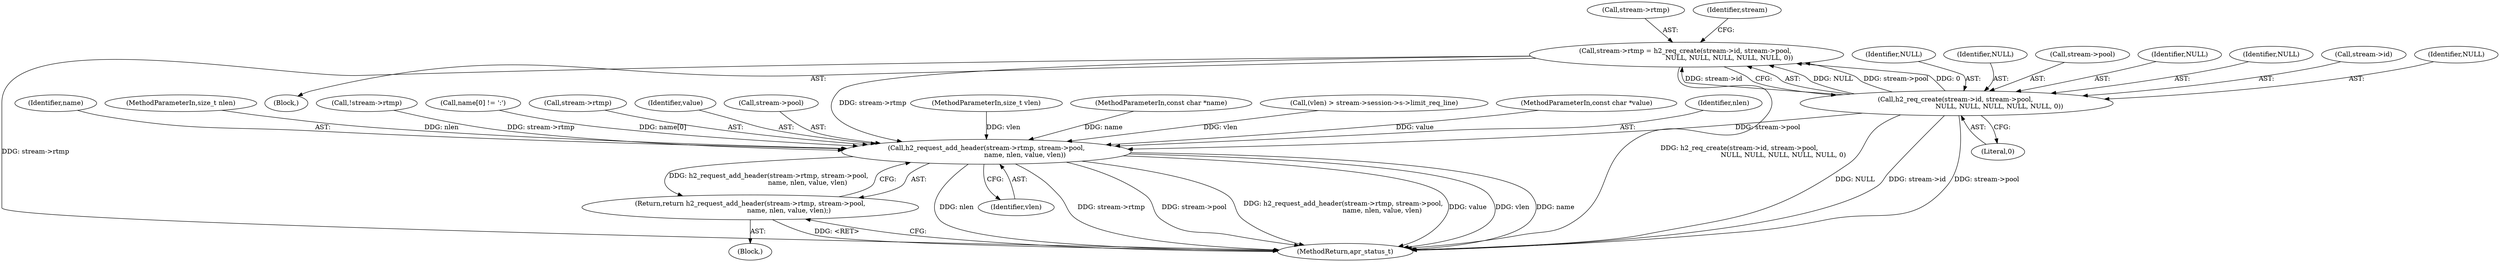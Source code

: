 digraph "0_httpd_29c63b786ae028d82405421585e91283c8fa0da3_0@API" {
"1000263" [label="(Call,stream->rtmp = h2_req_create(stream->id, stream->pool, \n                                         NULL, NULL, NULL, NULL, NULL, 0))"];
"1000267" [label="(Call,h2_req_create(stream->id, stream->pool, \n                                         NULL, NULL, NULL, NULL, NULL, 0))"];
"1000290" [label="(Call,h2_request_add_header(stream->rtmp, stream->pool,\n                                     name, nlen, value, vlen))"];
"1000289" [label="(Return,return h2_request_add_header(stream->rtmp, stream->pool,\n                                     name, nlen, value, vlen);)"];
"1000108" [label="(MethodParameterIn,size_t vlen)"];
"1000105" [label="(MethodParameterIn,const char *name)"];
"1000301" [label="(MethodReturn,apr_status_t)"];
"1000279" [label="(Literal,0)"];
"1000126" [label="(Call,(vlen) > stream->session->s->limit_req_line)"];
"1000290" [label="(Call,h2_request_add_header(stream->rtmp, stream->pool,\n                                     name, nlen, value, vlen))"];
"1000264" [label="(Call,stream->rtmp)"];
"1000107" [label="(MethodParameterIn,const char *value)"];
"1000256" [label="(Block,)"];
"1000267" [label="(Call,h2_req_create(stream->id, stream->pool, \n                                         NULL, NULL, NULL, NULL, NULL, 0))"];
"1000298" [label="(Identifier,nlen)"];
"1000297" [label="(Identifier,name)"];
"1000274" [label="(Identifier,NULL)"];
"1000283" [label="(Identifier,stream)"];
"1000106" [label="(MethodParameterIn,size_t nlen)"];
"1000258" [label="(Call,!stream->rtmp)"];
"1000277" [label="(Identifier,NULL)"];
"1000271" [label="(Call,stream->pool)"];
"1000199" [label="(Call,name[0] != ':')"];
"1000291" [label="(Call,stream->rtmp)"];
"1000275" [label="(Identifier,NULL)"];
"1000278" [label="(Identifier,NULL)"];
"1000268" [label="(Call,stream->id)"];
"1000300" [label="(Identifier,vlen)"];
"1000262" [label="(Block,)"];
"1000263" [label="(Call,stream->rtmp = h2_req_create(stream->id, stream->pool, \n                                         NULL, NULL, NULL, NULL, NULL, 0))"];
"1000299" [label="(Identifier,value)"];
"1000294" [label="(Call,stream->pool)"];
"1000289" [label="(Return,return h2_request_add_header(stream->rtmp, stream->pool,\n                                     name, nlen, value, vlen);)"];
"1000276" [label="(Identifier,NULL)"];
"1000263" -> "1000262"  [label="AST: "];
"1000263" -> "1000267"  [label="CFG: "];
"1000264" -> "1000263"  [label="AST: "];
"1000267" -> "1000263"  [label="AST: "];
"1000283" -> "1000263"  [label="CFG: "];
"1000263" -> "1000301"  [label="DDG: h2_req_create(stream->id, stream->pool, \n                                         NULL, NULL, NULL, NULL, NULL, 0)"];
"1000263" -> "1000301"  [label="DDG: stream->rtmp"];
"1000267" -> "1000263"  [label="DDG: NULL"];
"1000267" -> "1000263"  [label="DDG: stream->pool"];
"1000267" -> "1000263"  [label="DDG: 0"];
"1000267" -> "1000263"  [label="DDG: stream->id"];
"1000263" -> "1000290"  [label="DDG: stream->rtmp"];
"1000267" -> "1000279"  [label="CFG: "];
"1000268" -> "1000267"  [label="AST: "];
"1000271" -> "1000267"  [label="AST: "];
"1000274" -> "1000267"  [label="AST: "];
"1000275" -> "1000267"  [label="AST: "];
"1000276" -> "1000267"  [label="AST: "];
"1000277" -> "1000267"  [label="AST: "];
"1000278" -> "1000267"  [label="AST: "];
"1000279" -> "1000267"  [label="AST: "];
"1000267" -> "1000301"  [label="DDG: NULL"];
"1000267" -> "1000301"  [label="DDG: stream->id"];
"1000267" -> "1000301"  [label="DDG: stream->pool"];
"1000267" -> "1000290"  [label="DDG: stream->pool"];
"1000290" -> "1000289"  [label="AST: "];
"1000290" -> "1000300"  [label="CFG: "];
"1000291" -> "1000290"  [label="AST: "];
"1000294" -> "1000290"  [label="AST: "];
"1000297" -> "1000290"  [label="AST: "];
"1000298" -> "1000290"  [label="AST: "];
"1000299" -> "1000290"  [label="AST: "];
"1000300" -> "1000290"  [label="AST: "];
"1000289" -> "1000290"  [label="CFG: "];
"1000290" -> "1000301"  [label="DDG: nlen"];
"1000290" -> "1000301"  [label="DDG: stream->rtmp"];
"1000290" -> "1000301"  [label="DDG: stream->pool"];
"1000290" -> "1000301"  [label="DDG: h2_request_add_header(stream->rtmp, stream->pool,\n                                     name, nlen, value, vlen)"];
"1000290" -> "1000301"  [label="DDG: value"];
"1000290" -> "1000301"  [label="DDG: vlen"];
"1000290" -> "1000301"  [label="DDG: name"];
"1000290" -> "1000289"  [label="DDG: h2_request_add_header(stream->rtmp, stream->pool,\n                                     name, nlen, value, vlen)"];
"1000258" -> "1000290"  [label="DDG: stream->rtmp"];
"1000199" -> "1000290"  [label="DDG: name[0]"];
"1000105" -> "1000290"  [label="DDG: name"];
"1000106" -> "1000290"  [label="DDG: nlen"];
"1000107" -> "1000290"  [label="DDG: value"];
"1000126" -> "1000290"  [label="DDG: vlen"];
"1000108" -> "1000290"  [label="DDG: vlen"];
"1000289" -> "1000256"  [label="AST: "];
"1000301" -> "1000289"  [label="CFG: "];
"1000289" -> "1000301"  [label="DDG: <RET>"];
}

